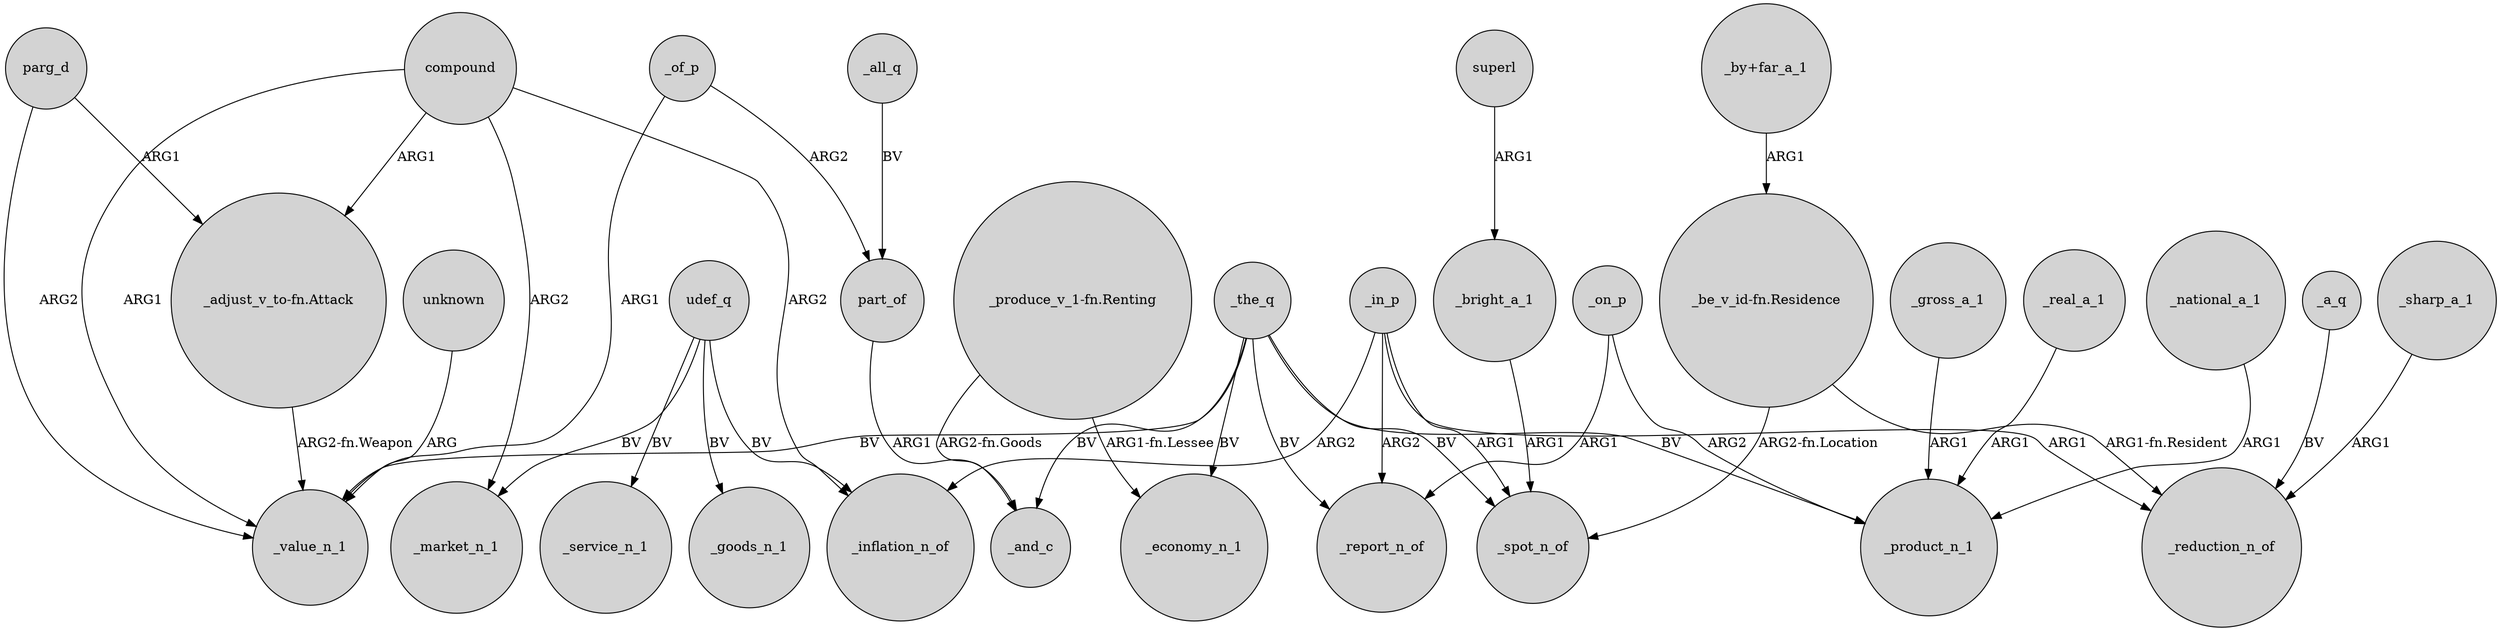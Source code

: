 digraph {
	node [shape=circle style=filled]
	unknown -> _value_n_1 [label=ARG]
	udef_q -> _service_n_1 [label=BV]
	udef_q -> _market_n_1 [label=BV]
	parg_d -> _value_n_1 [label=ARG2]
	_of_p -> part_of [label=ARG2]
	_the_q -> _spot_n_of [label=BV]
	"_be_v_id-fn.Residence" -> _spot_n_of [label="ARG2-fn.Location"]
	compound -> _inflation_n_of [label=ARG2]
	_the_q -> _and_c [label=BV]
	_in_p -> _report_n_of [label=ARG2]
	compound -> _market_n_1 [label=ARG2]
	"_produce_v_1-fn.Renting" -> _and_c [label="ARG2-fn.Goods"]
	_national_a_1 -> _product_n_1 [label=ARG1]
	_the_q -> _report_n_of [label=BV]
	parg_d -> "_adjust_v_to-fn.Attack" [label=ARG1]
	udef_q -> _inflation_n_of [label=BV]
	_the_q -> _product_n_1 [label=BV]
	_all_q -> part_of [label=BV]
	_on_p -> _product_n_1 [label=ARG2]
	superl -> _bright_a_1 [label=ARG1]
	part_of -> _and_c [label=ARG1]
	"_produce_v_1-fn.Renting" -> _economy_n_1 [label="ARG1-fn.Lessee"]
	_the_q -> _value_n_1 [label=BV]
	_of_p -> _value_n_1 [label=ARG1]
	udef_q -> _goods_n_1 [label=BV]
	"_by+far_a_1" -> "_be_v_id-fn.Residence" [label=ARG1]
	_gross_a_1 -> _product_n_1 [label=ARG1]
	"_be_v_id-fn.Residence" -> _reduction_n_of [label="ARG1-fn.Resident"]
	_in_p -> _spot_n_of [label=ARG1]
	_a_q -> _reduction_n_of [label=BV]
	_real_a_1 -> _product_n_1 [label=ARG1]
	compound -> _value_n_1 [label=ARG1]
	"_adjust_v_to-fn.Attack" -> _value_n_1 [label="ARG2-fn.Weapon"]
	_on_p -> _report_n_of [label=ARG1]
	compound -> "_adjust_v_to-fn.Attack" [label=ARG1]
	_sharp_a_1 -> _reduction_n_of [label=ARG1]
	_bright_a_1 -> _spot_n_of [label=ARG1]
	_in_p -> _reduction_n_of [label=ARG1]
	_the_q -> _economy_n_1 [label=BV]
	_in_p -> _inflation_n_of [label=ARG2]
}

